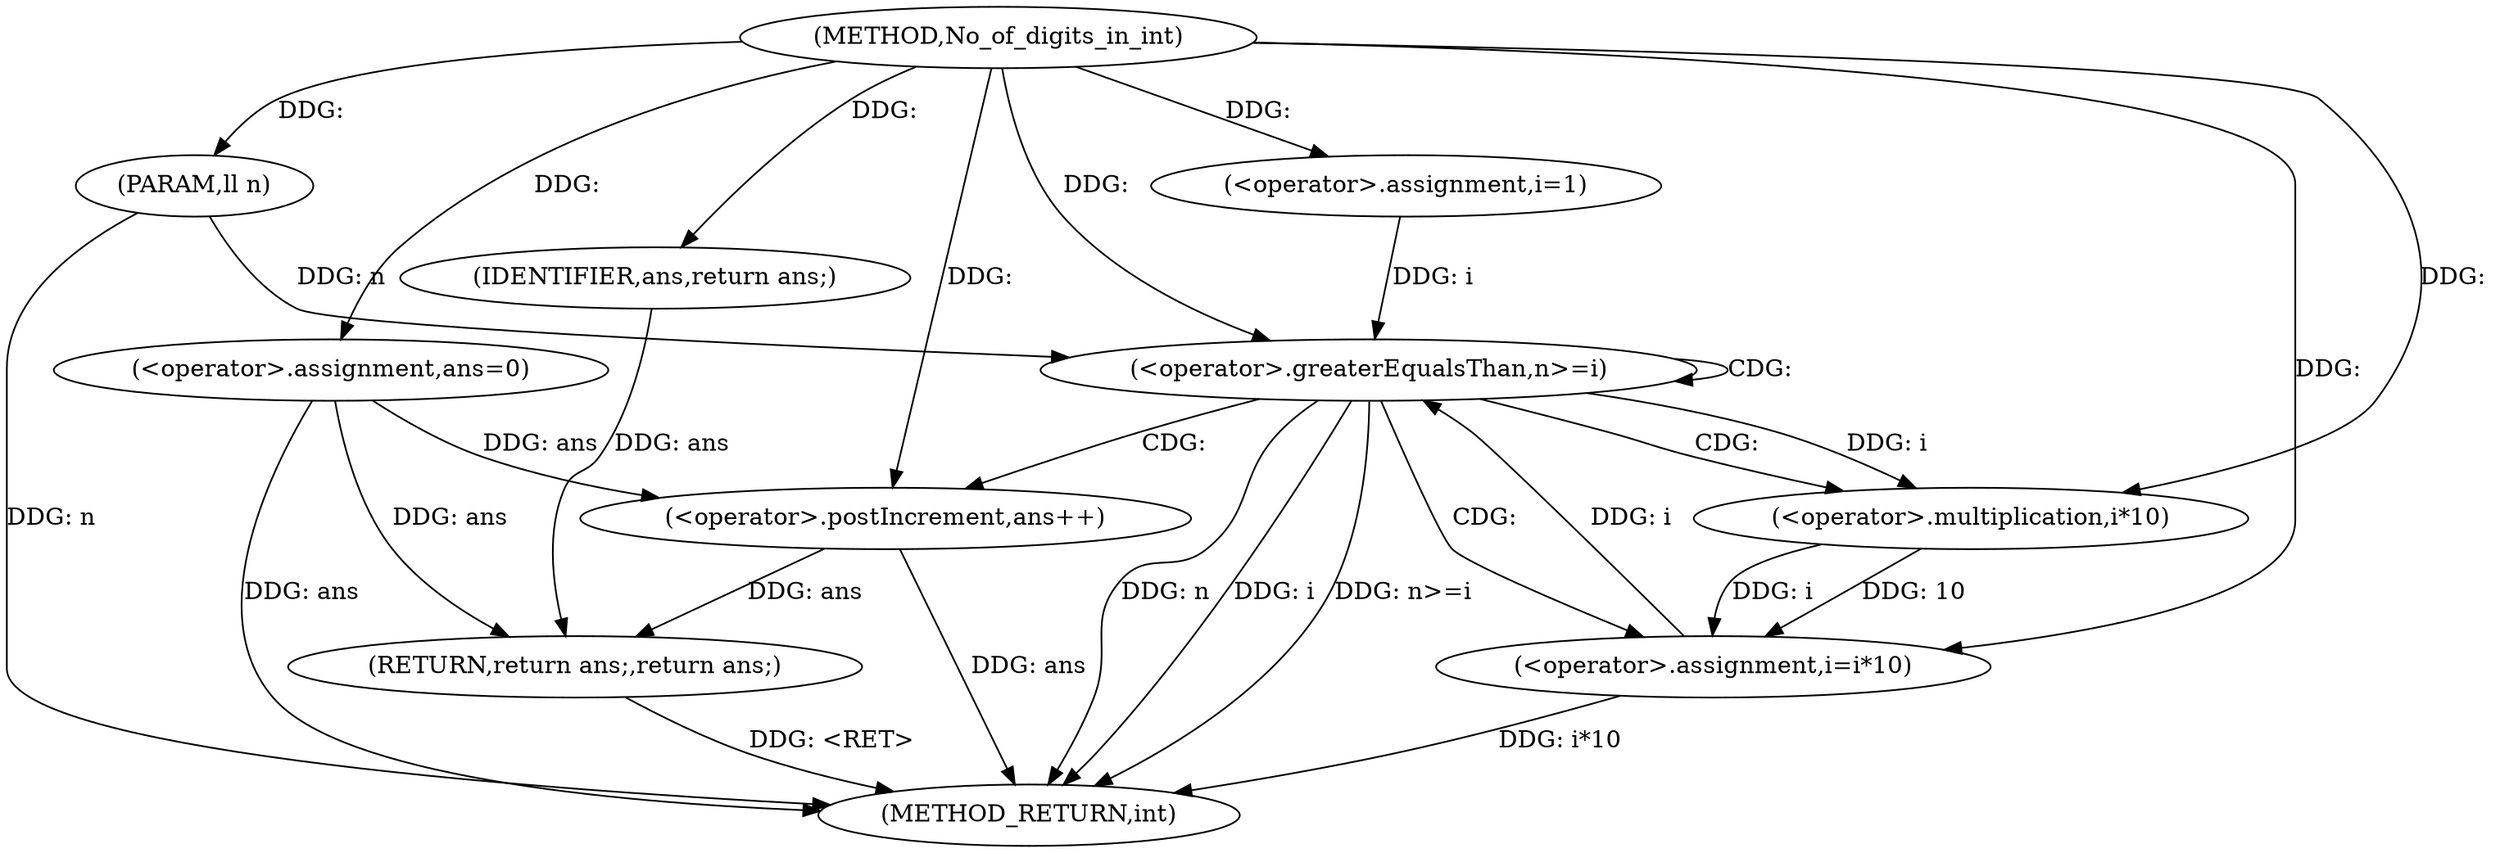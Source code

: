 digraph "No_of_digits_in_int" {  
"1000372" [label = "(METHOD,No_of_digits_in_int)" ]
"1000397" [label = "(METHOD_RETURN,int)" ]
"1000373" [label = "(PARAM,ll n)" ]
"1000376" [label = "(<operator>.assignment,i=1)" ]
"1000380" [label = "(<operator>.assignment,ans=0)" ]
"1000395" [label = "(RETURN,return ans;,return ans;)" ]
"1000384" [label = "(<operator>.greaterEqualsThan,n>=i)" ]
"1000396" [label = "(IDENTIFIER,ans,return ans;)" ]
"1000388" [label = "(<operator>.postIncrement,ans++)" ]
"1000390" [label = "(<operator>.assignment,i=i*10)" ]
"1000392" [label = "(<operator>.multiplication,i*10)" ]
  "1000395" -> "1000397"  [ label = "DDG: <RET>"] 
  "1000373" -> "1000397"  [ label = "DDG: n"] 
  "1000380" -> "1000397"  [ label = "DDG: ans"] 
  "1000384" -> "1000397"  [ label = "DDG: n"] 
  "1000384" -> "1000397"  [ label = "DDG: i"] 
  "1000384" -> "1000397"  [ label = "DDG: n>=i"] 
  "1000388" -> "1000397"  [ label = "DDG: ans"] 
  "1000390" -> "1000397"  [ label = "DDG: i*10"] 
  "1000372" -> "1000373"  [ label = "DDG: "] 
  "1000372" -> "1000376"  [ label = "DDG: "] 
  "1000372" -> "1000380"  [ label = "DDG: "] 
  "1000396" -> "1000395"  [ label = "DDG: ans"] 
  "1000380" -> "1000395"  [ label = "DDG: ans"] 
  "1000388" -> "1000395"  [ label = "DDG: ans"] 
  "1000372" -> "1000396"  [ label = "DDG: "] 
  "1000373" -> "1000384"  [ label = "DDG: n"] 
  "1000372" -> "1000384"  [ label = "DDG: "] 
  "1000376" -> "1000384"  [ label = "DDG: i"] 
  "1000390" -> "1000384"  [ label = "DDG: i"] 
  "1000392" -> "1000390"  [ label = "DDG: 10"] 
  "1000392" -> "1000390"  [ label = "DDG: i"] 
  "1000380" -> "1000388"  [ label = "DDG: ans"] 
  "1000372" -> "1000388"  [ label = "DDG: "] 
  "1000372" -> "1000390"  [ label = "DDG: "] 
  "1000384" -> "1000392"  [ label = "DDG: i"] 
  "1000372" -> "1000392"  [ label = "DDG: "] 
  "1000384" -> "1000392"  [ label = "CDG: "] 
  "1000384" -> "1000390"  [ label = "CDG: "] 
  "1000384" -> "1000388"  [ label = "CDG: "] 
  "1000384" -> "1000384"  [ label = "CDG: "] 
}
